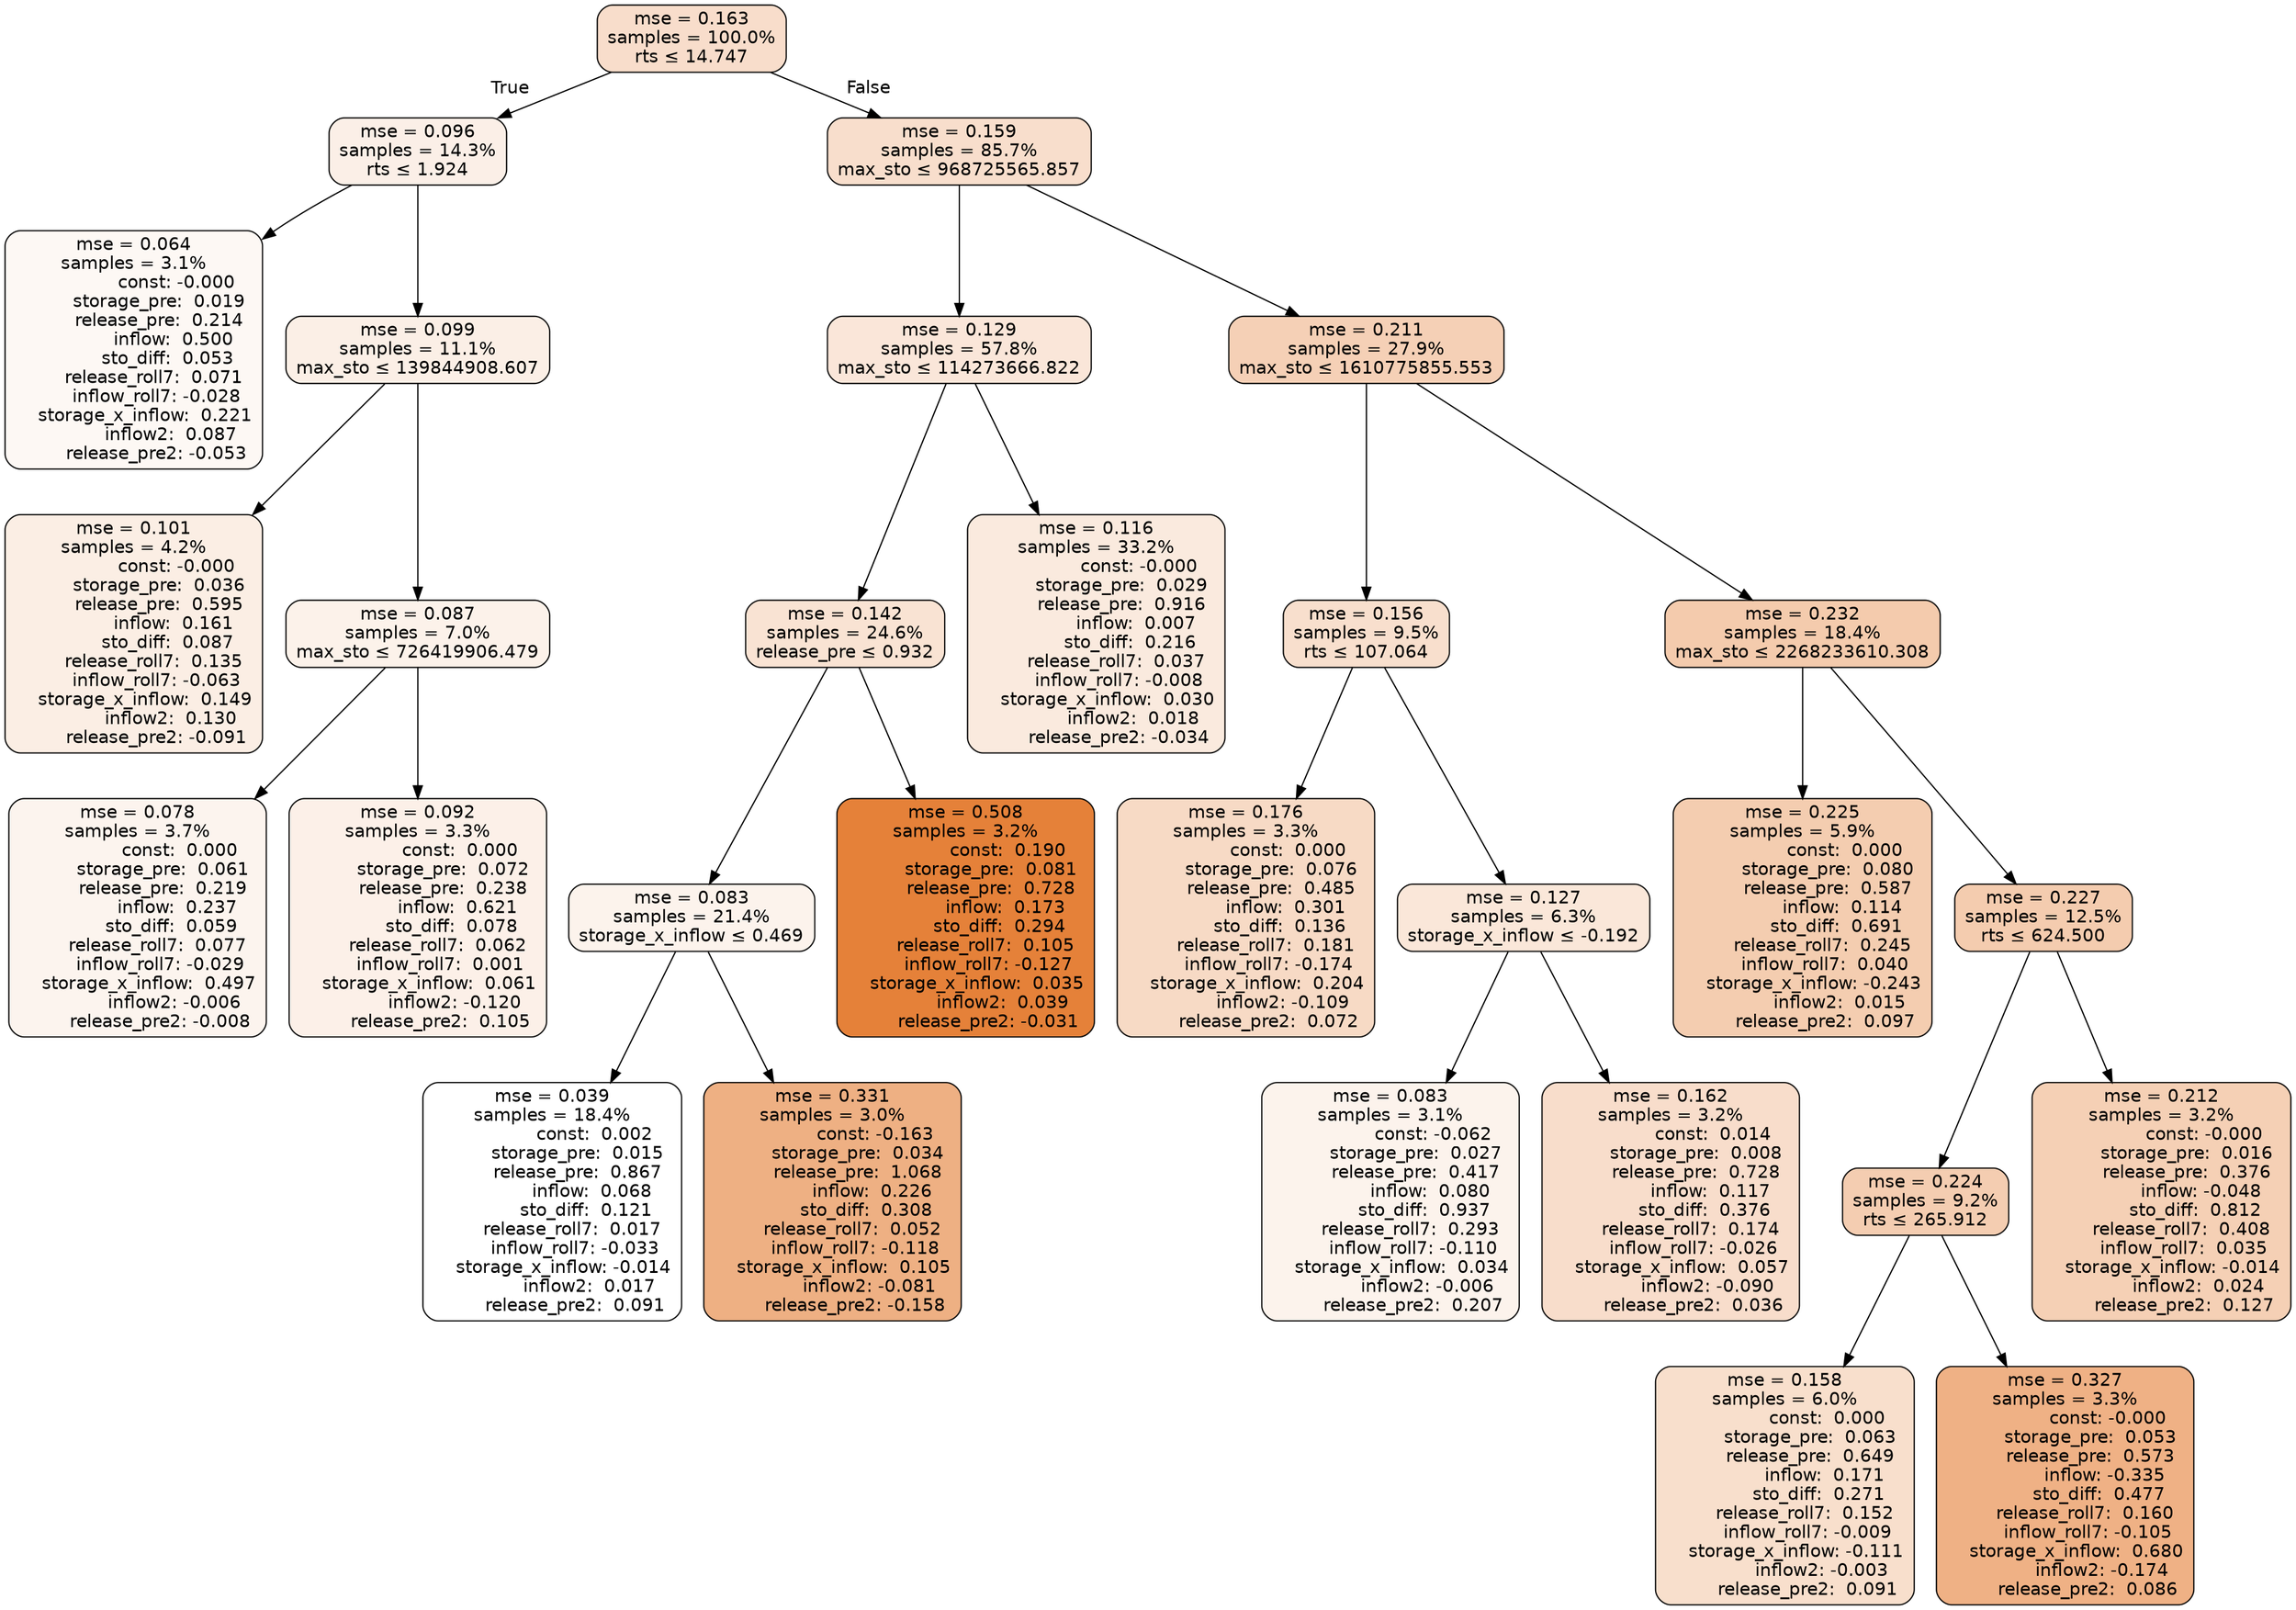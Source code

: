 digraph tree {
bgcolor="transparent"
node [shape=rectangle, style="filled, rounded", color="black", fontname=helvetica] ;
edge [fontname=helvetica] ;
	"0" [label="mse = 0.163
samples = 100.0%
rts &le; 14.747", fillcolor="#f8ddcb"]
	"1" [label="mse = 0.096
samples = 14.3%
rts &le; 1.924", fillcolor="#fbefe7"]
	"2" [label="mse = 0.064
samples = 3.1%
               const: -0.000
         storage_pre:  0.019
         release_pre:  0.214
              inflow:  0.500
            sto_diff:  0.053
       release_roll7:  0.071
        inflow_roll7: -0.028
    storage_x_inflow:  0.221
             inflow2:  0.087
        release_pre2: -0.053", fillcolor="#fdf8f4"]
	"3" [label="mse = 0.099
samples = 11.1%
max_sto &le; 139844908.607", fillcolor="#fbefe6"]
	"4" [label="mse = 0.101
samples = 4.2%
               const: -0.000
         storage_pre:  0.036
         release_pre:  0.595
              inflow:  0.161
            sto_diff:  0.087
       release_roll7:  0.135
        inflow_roll7: -0.063
    storage_x_inflow:  0.149
             inflow2:  0.130
        release_pre2: -0.091", fillcolor="#fbeee4"]
	"5" [label="mse = 0.087
samples = 7.0%
max_sto &le; 726419906.479", fillcolor="#fcf2ea"]
	"6" [label="mse = 0.078
samples = 3.7%
               const:  0.000
         storage_pre:  0.061
         release_pre:  0.219
              inflow:  0.237
            sto_diff:  0.059
       release_roll7:  0.077
        inflow_roll7: -0.029
    storage_x_inflow:  0.497
             inflow2: -0.006
        release_pre2: -0.008", fillcolor="#fcf4ee"]
	"7" [label="mse = 0.092
samples = 3.3%
               const:  0.000
         storage_pre:  0.072
         release_pre:  0.238
              inflow:  0.621
            sto_diff:  0.078
       release_roll7:  0.062
        inflow_roll7:  0.001
    storage_x_inflow:  0.061
             inflow2: -0.120
        release_pre2:  0.105", fillcolor="#fcf0e8"]
	"8" [label="mse = 0.159
samples = 85.7%
max_sto &le; 968725565.857", fillcolor="#f8decc"]
	"9" [label="mse = 0.129
samples = 57.8%
max_sto &le; 114273666.822", fillcolor="#fae6d9"]
	"10" [label="mse = 0.142
samples = 24.6%
release_pre &le; 0.932", fillcolor="#f9e3d3"]
	"11" [label="mse = 0.083
samples = 21.4%
storage_x_inflow &le; 0.469", fillcolor="#fcf3ec"]
	"12" [label="mse = 0.039
samples = 18.4%
               const:  0.002
         storage_pre:  0.015
         release_pre:  0.867
              inflow:  0.068
            sto_diff:  0.121
       release_roll7:  0.017
        inflow_roll7: -0.033
    storage_x_inflow: -0.014
             inflow2:  0.017
        release_pre2:  0.091", fillcolor="#ffffff"]
	"13" [label="mse = 0.331
samples = 3.0%
               const: -0.163
         storage_pre:  0.034
         release_pre:  1.068
              inflow:  0.226
            sto_diff:  0.308
       release_roll7:  0.052
        inflow_roll7: -0.118
    storage_x_inflow:  0.105
             inflow2: -0.081
        release_pre2: -0.158", fillcolor="#eeb083"]
	"14" [label="mse = 0.508
samples = 3.2%
               const:  0.190
         storage_pre:  0.081
         release_pre:  0.728
              inflow:  0.173
            sto_diff:  0.294
       release_roll7:  0.105
        inflow_roll7: -0.127
    storage_x_inflow:  0.035
             inflow2:  0.039
        release_pre2: -0.031", fillcolor="#e58139"]
	"15" [label="mse = 0.116
samples = 33.2%
               const: -0.000
         storage_pre:  0.029
         release_pre:  0.916
              inflow:  0.007
            sto_diff:  0.216
       release_roll7:  0.037
        inflow_roll7: -0.008
    storage_x_inflow:  0.030
             inflow2:  0.018
        release_pre2: -0.034", fillcolor="#faeade"]
	"16" [label="mse = 0.211
samples = 27.9%
max_sto &le; 1610775855.553", fillcolor="#f5d0b6"]
	"17" [label="mse = 0.156
samples = 9.5%
rts &le; 107.064", fillcolor="#f8dfcd"]
	"18" [label="mse = 0.176
samples = 3.3%
               const:  0.000
         storage_pre:  0.076
         release_pre:  0.485
              inflow:  0.301
            sto_diff:  0.136
       release_roll7:  0.181
        inflow_roll7: -0.174
    storage_x_inflow:  0.204
             inflow2: -0.109
        release_pre2:  0.072", fillcolor="#f7dac5"]
	"19" [label="mse = 0.127
samples = 6.3%
storage_x_inflow &le; -0.192", fillcolor="#fae7d9"]
	"20" [label="mse = 0.083
samples = 3.1%
               const: -0.062
         storage_pre:  0.027
         release_pre:  0.417
              inflow:  0.080
            sto_diff:  0.937
       release_roll7:  0.293
        inflow_roll7: -0.110
    storage_x_inflow:  0.034
             inflow2: -0.006
        release_pre2:  0.207", fillcolor="#fcf3ec"]
	"21" [label="mse = 0.162
samples = 3.2%
               const:  0.014
         storage_pre:  0.008
         release_pre:  0.728
              inflow:  0.117
            sto_diff:  0.376
       release_roll7:  0.174
        inflow_roll7: -0.026
    storage_x_inflow:  0.057
             inflow2: -0.090
        release_pre2:  0.036", fillcolor="#f8ddcb"]
	"22" [label="mse = 0.232
samples = 18.4%
max_sto &le; 2268233610.308", fillcolor="#f4cbad"]
	"23" [label="mse = 0.225
samples = 5.9%
               const:  0.000
         storage_pre:  0.080
         release_pre:  0.587
              inflow:  0.114
            sto_diff:  0.691
       release_roll7:  0.245
        inflow_roll7:  0.040
    storage_x_inflow: -0.243
             inflow2:  0.015
        release_pre2:  0.097", fillcolor="#f4cdb0"]
	"24" [label="mse = 0.227
samples = 12.5%
rts &le; 624.500", fillcolor="#f4ccaf"]
	"25" [label="mse = 0.224
samples = 9.2%
rts &le; 265.912", fillcolor="#f4cdb1"]
	"26" [label="mse = 0.158
samples = 6.0%
               const:  0.000
         storage_pre:  0.063
         release_pre:  0.649
              inflow:  0.171
            sto_diff:  0.271
       release_roll7:  0.152
        inflow_roll7: -0.009
    storage_x_inflow: -0.111
             inflow2: -0.003
        release_pre2:  0.091", fillcolor="#f8dfcc"]
	"27" [label="mse = 0.327
samples = 3.3%
               const: -0.000
         storage_pre:  0.053
         release_pre:  0.573
              inflow: -0.335
            sto_diff:  0.477
       release_roll7:  0.160
        inflow_roll7: -0.105
    storage_x_inflow:  0.680
             inflow2: -0.174
        release_pre2:  0.086", fillcolor="#efb185"]
	"28" [label="mse = 0.212
samples = 3.2%
               const: -0.000
         storage_pre:  0.016
         release_pre:  0.376
              inflow: -0.048
            sto_diff:  0.812
       release_roll7:  0.408
        inflow_roll7:  0.035
    storage_x_inflow: -0.014
             inflow2:  0.024
        release_pre2:  0.127", fillcolor="#f5d0b5"]

	"0" -> "1" [labeldistance=2.5, labelangle=45, headlabel="True"]
	"1" -> "2"
	"1" -> "3"
	"3" -> "4"
	"3" -> "5"
	"5" -> "6"
	"5" -> "7"
	"0" -> "8" [labeldistance=2.5, labelangle=-45, headlabel="False"]
	"8" -> "9"
	"9" -> "10"
	"10" -> "11"
	"11" -> "12"
	"11" -> "13"
	"10" -> "14"
	"9" -> "15"
	"8" -> "16"
	"16" -> "17"
	"17" -> "18"
	"17" -> "19"
	"19" -> "20"
	"19" -> "21"
	"16" -> "22"
	"22" -> "23"
	"22" -> "24"
	"24" -> "25"
	"25" -> "26"
	"25" -> "27"
	"24" -> "28"
}
